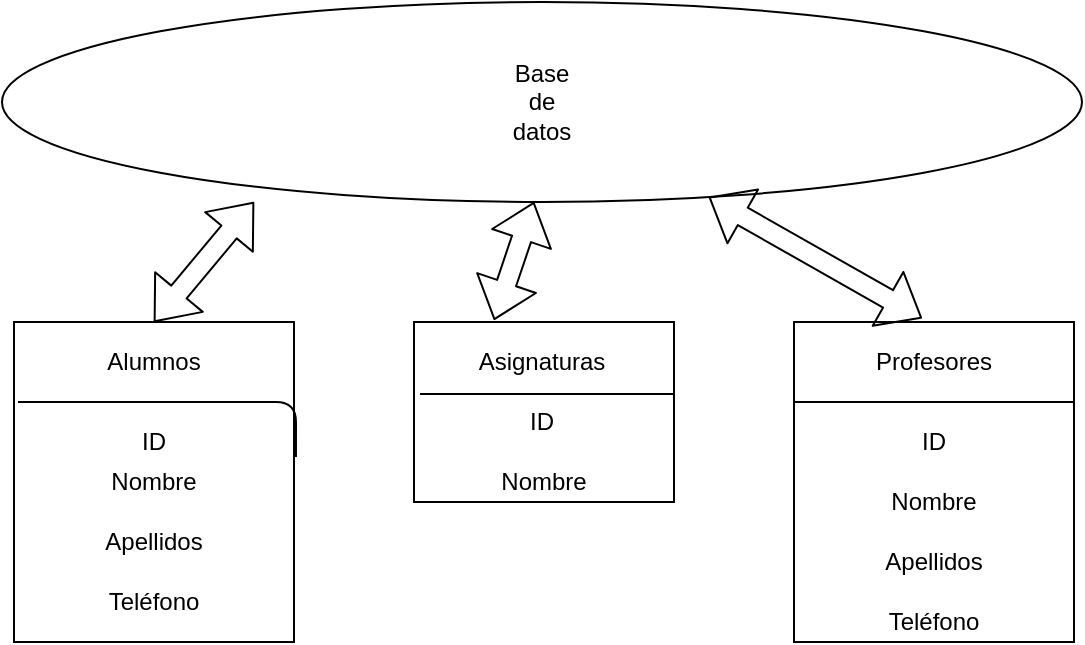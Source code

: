 <mxfile version="13.9.9" type="github"><diagram id="BkjPc6YEW4YYI8ECaQw7" name="Page-1"><mxGraphModel dx="1102" dy="582" grid="1" gridSize="10" guides="1" tooltips="1" connect="1" arrows="1" fold="1" page="1" pageScale="1" pageWidth="827" pageHeight="1169" math="0" shadow="0"><root><mxCell id="0"/><mxCell id="1" parent="0"/><mxCell id="HcLQ0YO0KHwq2eVIDZ51-1" value="" style="rounded=0;whiteSpace=wrap;html=1;" parent="1" vertex="1"><mxGeometry x="170" y="200" width="140" height="160" as="geometry"/></mxCell><mxCell id="KHRzu_z1REDv_y4NdLby-1" value="Alumnos" style="text;html=1;strokeColor=none;fillColor=none;align=center;verticalAlign=middle;whiteSpace=wrap;rounded=0;" vertex="1" parent="1"><mxGeometry x="210" y="210" width="60" height="20" as="geometry"/></mxCell><mxCell id="KHRzu_z1REDv_y4NdLby-2" value="" style="rounded=0;whiteSpace=wrap;html=1;" vertex="1" parent="1"><mxGeometry x="370" y="200" width="130" height="90" as="geometry"/></mxCell><mxCell id="KHRzu_z1REDv_y4NdLby-3" value="" style="rounded=0;whiteSpace=wrap;html=1;" vertex="1" parent="1"><mxGeometry x="560" y="200" width="140" height="160" as="geometry"/></mxCell><mxCell id="KHRzu_z1REDv_y4NdLby-5" value="Asignaturas" style="text;html=1;strokeColor=none;fillColor=none;align=center;verticalAlign=middle;whiteSpace=wrap;rounded=0;" vertex="1" parent="1"><mxGeometry x="414" y="210" width="40" height="20" as="geometry"/></mxCell><mxCell id="KHRzu_z1REDv_y4NdLby-6" value="Profesores" style="text;html=1;strokeColor=none;fillColor=none;align=center;verticalAlign=middle;whiteSpace=wrap;rounded=0;" vertex="1" parent="1"><mxGeometry x="610" y="210" width="40" height="20" as="geometry"/></mxCell><mxCell id="KHRzu_z1REDv_y4NdLby-7" style="edgeStyle=orthogonalEdgeStyle;rounded=0;orthogonalLoop=1;jettySize=auto;html=1;exitX=0.5;exitY=1;exitDx=0;exitDy=0;" edge="1" parent="1" source="KHRzu_z1REDv_y4NdLby-1" target="KHRzu_z1REDv_y4NdLby-1"><mxGeometry relative="1" as="geometry"/></mxCell><mxCell id="KHRzu_z1REDv_y4NdLby-9" value="" style="endArrow=none;html=1;entryX=1.007;entryY=0.422;entryDx=0;entryDy=0;entryPerimeter=0;" edge="1" parent="1" target="HcLQ0YO0KHwq2eVIDZ51-1"><mxGeometry width="50" height="50" relative="1" as="geometry"><mxPoint x="172" y="240" as="sourcePoint"/><mxPoint x="440" y="280" as="targetPoint"/><Array as="points"><mxPoint x="311" y="240"/></Array></mxGeometry></mxCell><mxCell id="KHRzu_z1REDv_y4NdLby-10" value="" style="endArrow=none;html=1;entryX=0.023;entryY=0.4;entryDx=0;entryDy=0;entryPerimeter=0;" edge="1" parent="1" target="KHRzu_z1REDv_y4NdLby-2"><mxGeometry width="50" height="50" relative="1" as="geometry"><mxPoint x="500" y="236" as="sourcePoint"/><mxPoint x="490" y="210" as="targetPoint"/></mxGeometry></mxCell><mxCell id="KHRzu_z1REDv_y4NdLby-11" value="" style="endArrow=none;html=1;exitX=0;exitY=0.25;exitDx=0;exitDy=0;" edge="1" parent="1" source="KHRzu_z1REDv_y4NdLby-3"><mxGeometry width="50" height="50" relative="1" as="geometry"><mxPoint x="390" y="330" as="sourcePoint"/><mxPoint x="700" y="240" as="targetPoint"/></mxGeometry></mxCell><mxCell id="KHRzu_z1REDv_y4NdLby-13" value="ID" style="text;html=1;strokeColor=none;fillColor=none;align=center;verticalAlign=middle;whiteSpace=wrap;rounded=0;" vertex="1" parent="1"><mxGeometry x="414" y="240" width="40" height="20" as="geometry"/></mxCell><mxCell id="KHRzu_z1REDv_y4NdLby-14" value="Nombre" style="text;html=1;strokeColor=none;fillColor=none;align=center;verticalAlign=middle;whiteSpace=wrap;rounded=0;" vertex="1" parent="1"><mxGeometry x="220" y="270" width="40" height="20" as="geometry"/></mxCell><mxCell id="KHRzu_z1REDv_y4NdLby-15" value="Nombre" style="text;html=1;strokeColor=none;fillColor=none;align=center;verticalAlign=middle;whiteSpace=wrap;rounded=0;" vertex="1" parent="1"><mxGeometry x="415" y="270" width="40" height="20" as="geometry"/></mxCell><mxCell id="KHRzu_z1REDv_y4NdLby-17" value="Apellidos" style="text;html=1;strokeColor=none;fillColor=none;align=center;verticalAlign=middle;whiteSpace=wrap;rounded=0;" vertex="1" parent="1"><mxGeometry x="220" y="300" width="40" height="20" as="geometry"/></mxCell><mxCell id="KHRzu_z1REDv_y4NdLby-18" value="Teléfono" style="text;html=1;strokeColor=none;fillColor=none;align=center;verticalAlign=middle;whiteSpace=wrap;rounded=0;" vertex="1" parent="1"><mxGeometry x="220" y="330" width="40" height="20" as="geometry"/></mxCell><mxCell id="KHRzu_z1REDv_y4NdLby-19" value="ID" style="text;html=1;strokeColor=none;fillColor=none;align=center;verticalAlign=middle;whiteSpace=wrap;rounded=0;" vertex="1" parent="1"><mxGeometry x="220" y="250" width="40" height="20" as="geometry"/></mxCell><mxCell id="KHRzu_z1REDv_y4NdLby-20" value="ID" style="text;html=1;strokeColor=none;fillColor=none;align=center;verticalAlign=middle;whiteSpace=wrap;rounded=0;" vertex="1" parent="1"><mxGeometry x="610" y="250" width="40" height="20" as="geometry"/></mxCell><mxCell id="KHRzu_z1REDv_y4NdLby-21" value="Nombre" style="text;html=1;strokeColor=none;fillColor=none;align=center;verticalAlign=middle;whiteSpace=wrap;rounded=0;" vertex="1" parent="1"><mxGeometry x="610" y="280" width="40" height="20" as="geometry"/></mxCell><mxCell id="KHRzu_z1REDv_y4NdLby-23" value="Apellidos" style="text;html=1;strokeColor=none;fillColor=none;align=center;verticalAlign=middle;whiteSpace=wrap;rounded=0;" vertex="1" parent="1"><mxGeometry x="610" y="310" width="40" height="20" as="geometry"/></mxCell><mxCell id="KHRzu_z1REDv_y4NdLby-24" value="Teléfono" style="text;html=1;strokeColor=none;fillColor=none;align=center;verticalAlign=middle;whiteSpace=wrap;rounded=0;" vertex="1" parent="1"><mxGeometry x="610" y="340" width="40" height="20" as="geometry"/></mxCell><mxCell id="KHRzu_z1REDv_y4NdLby-28" value="" style="ellipse;whiteSpace=wrap;html=1;" vertex="1" parent="1"><mxGeometry x="164" y="40" width="540" height="100" as="geometry"/></mxCell><mxCell id="KHRzu_z1REDv_y4NdLby-29" value="Base de datos" style="text;html=1;strokeColor=none;fillColor=none;align=center;verticalAlign=middle;whiteSpace=wrap;rounded=0;" vertex="1" parent="1"><mxGeometry x="414" y="80" width="40" height="20" as="geometry"/></mxCell><mxCell id="KHRzu_z1REDv_y4NdLby-32" value="" style="shape=flexArrow;endArrow=classic;startArrow=classic;html=1;" edge="1" parent="1"><mxGeometry width="50" height="50" relative="1" as="geometry"><mxPoint x="240" y="200" as="sourcePoint"/><mxPoint x="290" y="140" as="targetPoint"/></mxGeometry></mxCell><mxCell id="KHRzu_z1REDv_y4NdLby-33" value="" style="shape=flexArrow;endArrow=classic;startArrow=classic;html=1;exitX=0.457;exitY=-0.012;exitDx=0;exitDy=0;exitPerimeter=0;" edge="1" parent="1" source="KHRzu_z1REDv_y4NdLby-3" target="KHRzu_z1REDv_y4NdLby-28"><mxGeometry width="50" height="50" relative="1" as="geometry"><mxPoint x="540" y="180" as="sourcePoint"/><mxPoint x="590" y="130" as="targetPoint"/></mxGeometry></mxCell><mxCell id="KHRzu_z1REDv_y4NdLby-34" value="" style="shape=flexArrow;endArrow=classic;startArrow=classic;html=1;exitX=0.308;exitY=-0.011;exitDx=0;exitDy=0;exitPerimeter=0;" edge="1" parent="1" source="KHRzu_z1REDv_y4NdLby-2"><mxGeometry width="50" height="50" relative="1" as="geometry"><mxPoint x="380" y="190" as="sourcePoint"/><mxPoint x="430" y="140" as="targetPoint"/></mxGeometry></mxCell></root></mxGraphModel></diagram></mxfile>